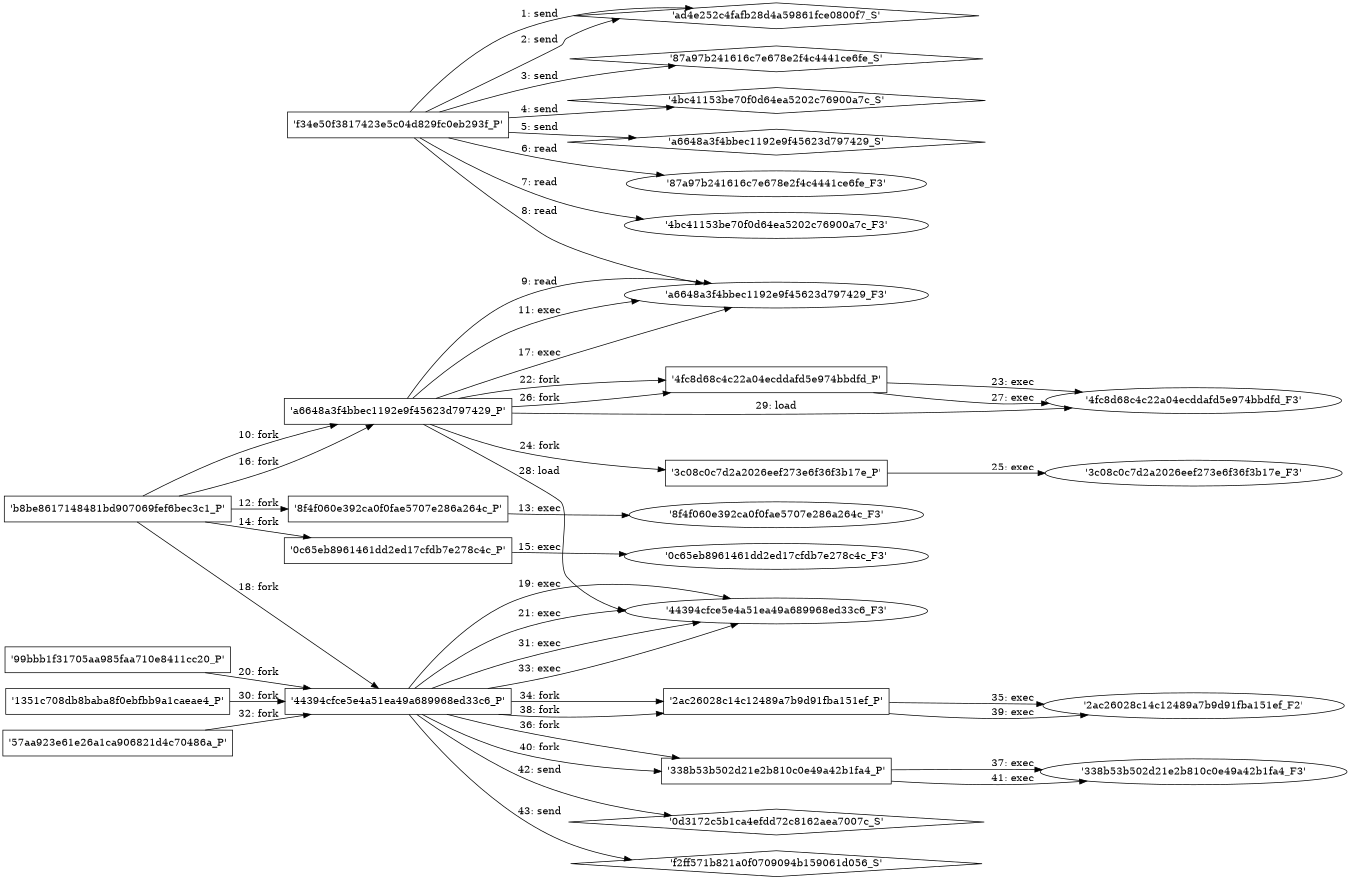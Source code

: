 digraph "D:\Learning\Paper\apt\基于CTI的攻击预警\Dataset\攻击图\ASGfromALLCTI\Protecting the protector Hardening machine learning defenses against adversarial attacks.dot" {
rankdir="LR"
size="9"
fixedsize="false"
splines="true"
nodesep=0.3
ranksep=0
fontsize=10
overlap="scalexy"
engine= "neato"
	"'ad4e252c4fafb28d4a59861fce0800f7_S'" [node_type=Socket shape=diamond]
	"'f34e50f3817423e5c04d829fc0eb293f_P'" [node_type=Process shape=box]
	"'f34e50f3817423e5c04d829fc0eb293f_P'" -> "'ad4e252c4fafb28d4a59861fce0800f7_S'" [label="1: send"]
	"'ad4e252c4fafb28d4a59861fce0800f7_S'" [node_type=Socket shape=diamond]
	"'f34e50f3817423e5c04d829fc0eb293f_P'" [node_type=Process shape=box]
	"'f34e50f3817423e5c04d829fc0eb293f_P'" -> "'ad4e252c4fafb28d4a59861fce0800f7_S'" [label="2: send"]
	"'87a97b241616c7e678e2f4c4441ce6fe_S'" [node_type=Socket shape=diamond]
	"'f34e50f3817423e5c04d829fc0eb293f_P'" [node_type=Process shape=box]
	"'f34e50f3817423e5c04d829fc0eb293f_P'" -> "'87a97b241616c7e678e2f4c4441ce6fe_S'" [label="3: send"]
	"'4bc41153be70f0d64ea5202c76900a7c_S'" [node_type=Socket shape=diamond]
	"'f34e50f3817423e5c04d829fc0eb293f_P'" [node_type=Process shape=box]
	"'f34e50f3817423e5c04d829fc0eb293f_P'" -> "'4bc41153be70f0d64ea5202c76900a7c_S'" [label="4: send"]
	"'a6648a3f4bbec1192e9f45623d797429_S'" [node_type=Socket shape=diamond]
	"'f34e50f3817423e5c04d829fc0eb293f_P'" [node_type=Process shape=box]
	"'f34e50f3817423e5c04d829fc0eb293f_P'" -> "'a6648a3f4bbec1192e9f45623d797429_S'" [label="5: send"]
	"'87a97b241616c7e678e2f4c4441ce6fe_F3'" [node_type=file shape=ellipse]
	"'f34e50f3817423e5c04d829fc0eb293f_P'" [node_type=Process shape=box]
	"'f34e50f3817423e5c04d829fc0eb293f_P'" -> "'87a97b241616c7e678e2f4c4441ce6fe_F3'" [label="6: read"]
	"'4bc41153be70f0d64ea5202c76900a7c_F3'" [node_type=file shape=ellipse]
	"'f34e50f3817423e5c04d829fc0eb293f_P'" [node_type=Process shape=box]
	"'f34e50f3817423e5c04d829fc0eb293f_P'" -> "'4bc41153be70f0d64ea5202c76900a7c_F3'" [label="7: read"]
	"'a6648a3f4bbec1192e9f45623d797429_F3'" [node_type=file shape=ellipse]
	"'f34e50f3817423e5c04d829fc0eb293f_P'" [node_type=Process shape=box]
	"'f34e50f3817423e5c04d829fc0eb293f_P'" -> "'a6648a3f4bbec1192e9f45623d797429_F3'" [label="8: read"]
	"'a6648a3f4bbec1192e9f45623d797429_F3'" [node_type=file shape=ellipse]
	"'a6648a3f4bbec1192e9f45623d797429_P'" [node_type=Process shape=box]
	"'a6648a3f4bbec1192e9f45623d797429_P'" -> "'a6648a3f4bbec1192e9f45623d797429_F3'" [label="9: read"]
	"'b8be8617148481bd907069fef6bec3c1_P'" [node_type=Process shape=box]
	"'a6648a3f4bbec1192e9f45623d797429_P'" [node_type=Process shape=box]
	"'b8be8617148481bd907069fef6bec3c1_P'" -> "'a6648a3f4bbec1192e9f45623d797429_P'" [label="10: fork"]
	"'a6648a3f4bbec1192e9f45623d797429_P'" [node_type=Process shape=box]
	"'a6648a3f4bbec1192e9f45623d797429_F3'" [node_type=File shape=ellipse]
	"'a6648a3f4bbec1192e9f45623d797429_P'" -> "'a6648a3f4bbec1192e9f45623d797429_F3'" [label="11: exec"]
	"'b8be8617148481bd907069fef6bec3c1_P'" [node_type=Process shape=box]
	"'8f4f060e392ca0f0fae5707e286a264c_P'" [node_type=Process shape=box]
	"'b8be8617148481bd907069fef6bec3c1_P'" -> "'8f4f060e392ca0f0fae5707e286a264c_P'" [label="12: fork"]
	"'8f4f060e392ca0f0fae5707e286a264c_P'" [node_type=Process shape=box]
	"'8f4f060e392ca0f0fae5707e286a264c_F3'" [node_type=File shape=ellipse]
	"'8f4f060e392ca0f0fae5707e286a264c_P'" -> "'8f4f060e392ca0f0fae5707e286a264c_F3'" [label="13: exec"]
	"'b8be8617148481bd907069fef6bec3c1_P'" [node_type=Process shape=box]
	"'0c65eb8961461dd2ed17cfdb7e278c4c_P'" [node_type=Process shape=box]
	"'b8be8617148481bd907069fef6bec3c1_P'" -> "'0c65eb8961461dd2ed17cfdb7e278c4c_P'" [label="14: fork"]
	"'0c65eb8961461dd2ed17cfdb7e278c4c_P'" [node_type=Process shape=box]
	"'0c65eb8961461dd2ed17cfdb7e278c4c_F3'" [node_type=File shape=ellipse]
	"'0c65eb8961461dd2ed17cfdb7e278c4c_P'" -> "'0c65eb8961461dd2ed17cfdb7e278c4c_F3'" [label="15: exec"]
	"'b8be8617148481bd907069fef6bec3c1_P'" [node_type=Process shape=box]
	"'a6648a3f4bbec1192e9f45623d797429_P'" [node_type=Process shape=box]
	"'b8be8617148481bd907069fef6bec3c1_P'" -> "'a6648a3f4bbec1192e9f45623d797429_P'" [label="16: fork"]
	"'a6648a3f4bbec1192e9f45623d797429_P'" [node_type=Process shape=box]
	"'a6648a3f4bbec1192e9f45623d797429_F3'" [node_type=File shape=ellipse]
	"'a6648a3f4bbec1192e9f45623d797429_P'" -> "'a6648a3f4bbec1192e9f45623d797429_F3'" [label="17: exec"]
	"'b8be8617148481bd907069fef6bec3c1_P'" [node_type=Process shape=box]
	"'44394cfce5e4a51ea49a689968ed33c6_P'" [node_type=Process shape=box]
	"'b8be8617148481bd907069fef6bec3c1_P'" -> "'44394cfce5e4a51ea49a689968ed33c6_P'" [label="18: fork"]
	"'44394cfce5e4a51ea49a689968ed33c6_P'" [node_type=Process shape=box]
	"'44394cfce5e4a51ea49a689968ed33c6_F3'" [node_type=File shape=ellipse]
	"'44394cfce5e4a51ea49a689968ed33c6_P'" -> "'44394cfce5e4a51ea49a689968ed33c6_F3'" [label="19: exec"]
	"'99bbb1f31705aa985faa710e8411cc20_P'" [node_type=Process shape=box]
	"'44394cfce5e4a51ea49a689968ed33c6_P'" [node_type=Process shape=box]
	"'99bbb1f31705aa985faa710e8411cc20_P'" -> "'44394cfce5e4a51ea49a689968ed33c6_P'" [label="20: fork"]
	"'44394cfce5e4a51ea49a689968ed33c6_P'" [node_type=Process shape=box]
	"'44394cfce5e4a51ea49a689968ed33c6_F3'" [node_type=File shape=ellipse]
	"'44394cfce5e4a51ea49a689968ed33c6_P'" -> "'44394cfce5e4a51ea49a689968ed33c6_F3'" [label="21: exec"]
	"'a6648a3f4bbec1192e9f45623d797429_P'" [node_type=Process shape=box]
	"'4fc8d68c4c22a04ecddafd5e974bbdfd_P'" [node_type=Process shape=box]
	"'a6648a3f4bbec1192e9f45623d797429_P'" -> "'4fc8d68c4c22a04ecddafd5e974bbdfd_P'" [label="22: fork"]
	"'4fc8d68c4c22a04ecddafd5e974bbdfd_P'" [node_type=Process shape=box]
	"'4fc8d68c4c22a04ecddafd5e974bbdfd_F3'" [node_type=File shape=ellipse]
	"'4fc8d68c4c22a04ecddafd5e974bbdfd_P'" -> "'4fc8d68c4c22a04ecddafd5e974bbdfd_F3'" [label="23: exec"]
	"'a6648a3f4bbec1192e9f45623d797429_P'" [node_type=Process shape=box]
	"'3c08c0c7d2a2026eef273e6f36f3b17e_P'" [node_type=Process shape=box]
	"'a6648a3f4bbec1192e9f45623d797429_P'" -> "'3c08c0c7d2a2026eef273e6f36f3b17e_P'" [label="24: fork"]
	"'3c08c0c7d2a2026eef273e6f36f3b17e_P'" [node_type=Process shape=box]
	"'3c08c0c7d2a2026eef273e6f36f3b17e_F3'" [node_type=File shape=ellipse]
	"'3c08c0c7d2a2026eef273e6f36f3b17e_P'" -> "'3c08c0c7d2a2026eef273e6f36f3b17e_F3'" [label="25: exec"]
	"'a6648a3f4bbec1192e9f45623d797429_P'" [node_type=Process shape=box]
	"'4fc8d68c4c22a04ecddafd5e974bbdfd_P'" [node_type=Process shape=box]
	"'a6648a3f4bbec1192e9f45623d797429_P'" -> "'4fc8d68c4c22a04ecddafd5e974bbdfd_P'" [label="26: fork"]
	"'4fc8d68c4c22a04ecddafd5e974bbdfd_P'" [node_type=Process shape=box]
	"'4fc8d68c4c22a04ecddafd5e974bbdfd_F3'" [node_type=File shape=ellipse]
	"'4fc8d68c4c22a04ecddafd5e974bbdfd_P'" -> "'4fc8d68c4c22a04ecddafd5e974bbdfd_F3'" [label="27: exec"]
	"'44394cfce5e4a51ea49a689968ed33c6_F3'" [node_type=file shape=ellipse]
	"'a6648a3f4bbec1192e9f45623d797429_P'" [node_type=Process shape=box]
	"'a6648a3f4bbec1192e9f45623d797429_P'" -> "'44394cfce5e4a51ea49a689968ed33c6_F3'" [label="28: load"]
	"'4fc8d68c4c22a04ecddafd5e974bbdfd_F3'" [node_type=file shape=ellipse]
	"'a6648a3f4bbec1192e9f45623d797429_P'" [node_type=Process shape=box]
	"'a6648a3f4bbec1192e9f45623d797429_P'" -> "'4fc8d68c4c22a04ecddafd5e974bbdfd_F3'" [label="29: load"]
	"'1351c708db8baba8f0ebfbb9a1caeae4_P'" [node_type=Process shape=box]
	"'44394cfce5e4a51ea49a689968ed33c6_P'" [node_type=Process shape=box]
	"'1351c708db8baba8f0ebfbb9a1caeae4_P'" -> "'44394cfce5e4a51ea49a689968ed33c6_P'" [label="30: fork"]
	"'44394cfce5e4a51ea49a689968ed33c6_P'" [node_type=Process shape=box]
	"'44394cfce5e4a51ea49a689968ed33c6_F3'" [node_type=File shape=ellipse]
	"'44394cfce5e4a51ea49a689968ed33c6_P'" -> "'44394cfce5e4a51ea49a689968ed33c6_F3'" [label="31: exec"]
	"'57aa923e61e26a1ca906821d4c70486a_P'" [node_type=Process shape=box]
	"'44394cfce5e4a51ea49a689968ed33c6_P'" [node_type=Process shape=box]
	"'57aa923e61e26a1ca906821d4c70486a_P'" -> "'44394cfce5e4a51ea49a689968ed33c6_P'" [label="32: fork"]
	"'44394cfce5e4a51ea49a689968ed33c6_P'" [node_type=Process shape=box]
	"'44394cfce5e4a51ea49a689968ed33c6_F3'" [node_type=File shape=ellipse]
	"'44394cfce5e4a51ea49a689968ed33c6_P'" -> "'44394cfce5e4a51ea49a689968ed33c6_F3'" [label="33: exec"]
	"'44394cfce5e4a51ea49a689968ed33c6_P'" [node_type=Process shape=box]
	"'2ac26028c14c12489a7b9d91fba151ef_P'" [node_type=Process shape=box]
	"'44394cfce5e4a51ea49a689968ed33c6_P'" -> "'2ac26028c14c12489a7b9d91fba151ef_P'" [label="34: fork"]
	"'2ac26028c14c12489a7b9d91fba151ef_P'" [node_type=Process shape=box]
	"'2ac26028c14c12489a7b9d91fba151ef_F2'" [node_type=File shape=ellipse]
	"'2ac26028c14c12489a7b9d91fba151ef_P'" -> "'2ac26028c14c12489a7b9d91fba151ef_F2'" [label="35: exec"]
	"'44394cfce5e4a51ea49a689968ed33c6_P'" [node_type=Process shape=box]
	"'338b53b502d21e2b810c0e49a42b1fa4_P'" [node_type=Process shape=box]
	"'44394cfce5e4a51ea49a689968ed33c6_P'" -> "'338b53b502d21e2b810c0e49a42b1fa4_P'" [label="36: fork"]
	"'338b53b502d21e2b810c0e49a42b1fa4_P'" [node_type=Process shape=box]
	"'338b53b502d21e2b810c0e49a42b1fa4_F3'" [node_type=File shape=ellipse]
	"'338b53b502d21e2b810c0e49a42b1fa4_P'" -> "'338b53b502d21e2b810c0e49a42b1fa4_F3'" [label="37: exec"]
	"'44394cfce5e4a51ea49a689968ed33c6_P'" [node_type=Process shape=box]
	"'2ac26028c14c12489a7b9d91fba151ef_P'" [node_type=Process shape=box]
	"'44394cfce5e4a51ea49a689968ed33c6_P'" -> "'2ac26028c14c12489a7b9d91fba151ef_P'" [label="38: fork"]
	"'2ac26028c14c12489a7b9d91fba151ef_P'" [node_type=Process shape=box]
	"'2ac26028c14c12489a7b9d91fba151ef_F2'" [node_type=File shape=ellipse]
	"'2ac26028c14c12489a7b9d91fba151ef_P'" -> "'2ac26028c14c12489a7b9d91fba151ef_F2'" [label="39: exec"]
	"'44394cfce5e4a51ea49a689968ed33c6_P'" [node_type=Process shape=box]
	"'338b53b502d21e2b810c0e49a42b1fa4_P'" [node_type=Process shape=box]
	"'44394cfce5e4a51ea49a689968ed33c6_P'" -> "'338b53b502d21e2b810c0e49a42b1fa4_P'" [label="40: fork"]
	"'338b53b502d21e2b810c0e49a42b1fa4_P'" [node_type=Process shape=box]
	"'338b53b502d21e2b810c0e49a42b1fa4_F3'" [node_type=File shape=ellipse]
	"'338b53b502d21e2b810c0e49a42b1fa4_P'" -> "'338b53b502d21e2b810c0e49a42b1fa4_F3'" [label="41: exec"]
	"'0d3172c5b1ca4efdd72c8162aea7007c_S'" [node_type=Socket shape=diamond]
	"'44394cfce5e4a51ea49a689968ed33c6_P'" [node_type=Process shape=box]
	"'44394cfce5e4a51ea49a689968ed33c6_P'" -> "'0d3172c5b1ca4efdd72c8162aea7007c_S'" [label="42: send"]
	"'f2ff571b821a0f0709094b159061d056_S'" [node_type=Socket shape=diamond]
	"'44394cfce5e4a51ea49a689968ed33c6_P'" [node_type=Process shape=box]
	"'44394cfce5e4a51ea49a689968ed33c6_P'" -> "'f2ff571b821a0f0709094b159061d056_S'" [label="43: send"]
}
